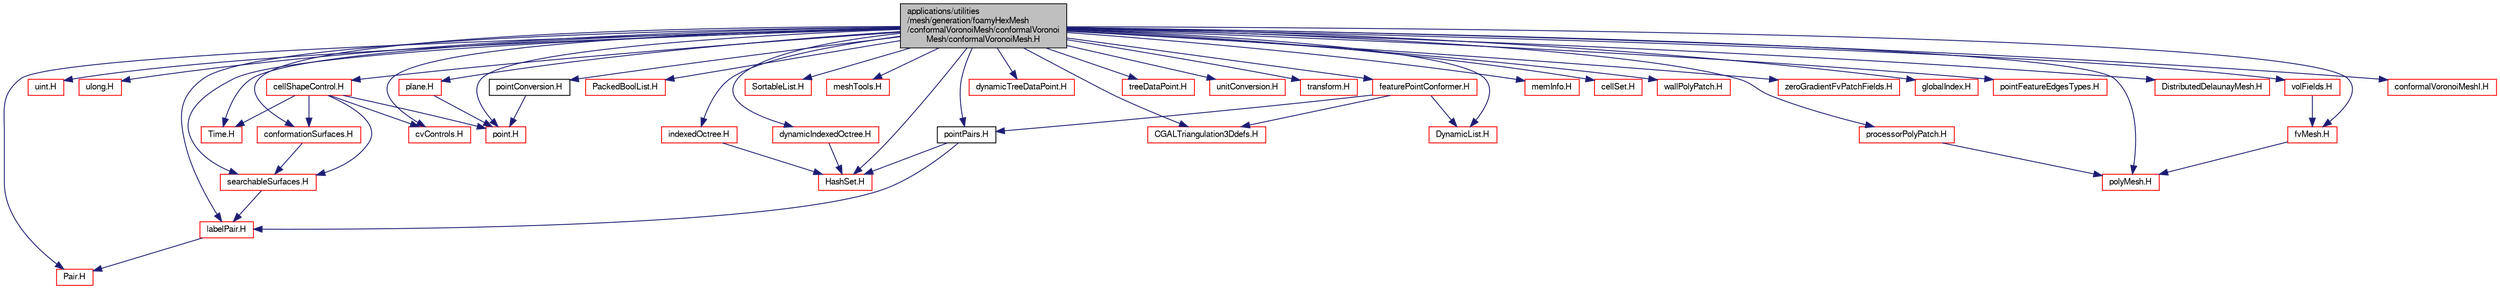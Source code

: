 digraph "applications/utilities/mesh/generation/foamyHexMesh/conformalVoronoiMesh/conformalVoronoiMesh/conformalVoronoiMesh.H"
{
  bgcolor="transparent";
  edge [fontname="FreeSans",fontsize="10",labelfontname="FreeSans",labelfontsize="10"];
  node [fontname="FreeSans",fontsize="10",shape=record];
  Node0 [label="applications/utilities\l/mesh/generation/foamyHexMesh\l/conformalVoronoiMesh/conformalVoronoi\lMesh/conformalVoronoiMesh.H",height=0.2,width=0.4,color="black", fillcolor="grey75", style="filled", fontcolor="black"];
  Node0 -> Node1 [color="midnightblue",fontsize="10",style="solid",fontname="FreeSans"];
  Node1 [label="CGALTriangulation3Ddefs.H",height=0.2,width=0.4,color="red",URL="$a18170.html",tooltip="CGAL data structures used for 3D Delaunay meshing. "];
  Node0 -> Node147 [color="midnightblue",fontsize="10",style="solid",fontname="FreeSans"];
  Node147 [label="uint.H",height=0.2,width=0.4,color="red",URL="$a12401.html",tooltip="System unsigned integer. "];
  Node0 -> Node189 [color="midnightblue",fontsize="10",style="solid",fontname="FreeSans"];
  Node189 [label="ulong.H",height=0.2,width=0.4,color="red",URL="$a12413.html",tooltip="System unsigned long. "];
  Node0 -> Node190 [color="midnightblue",fontsize="10",style="solid",fontname="FreeSans"];
  Node190 [label="searchableSurfaces.H",height=0.2,width=0.4,color="red",URL="$a07832.html"];
  Node190 -> Node206 [color="midnightblue",fontsize="10",style="solid",fontname="FreeSans"];
  Node206 [label="labelPair.H",height=0.2,width=0.4,color="red",URL="$a12431.html"];
  Node206 -> Node207 [color="midnightblue",fontsize="10",style="solid",fontname="FreeSans"];
  Node207 [label="Pair.H",height=0.2,width=0.4,color="red",URL="$a12434.html"];
  Node0 -> Node209 [color="midnightblue",fontsize="10",style="solid",fontname="FreeSans"];
  Node209 [label="conformationSurfaces.H",height=0.2,width=0.4,color="red",URL="$a18275.html"];
  Node209 -> Node190 [color="midnightblue",fontsize="10",style="solid",fontname="FreeSans"];
  Node0 -> Node237 [color="midnightblue",fontsize="10",style="solid",fontname="FreeSans"];
  Node237 [label="cellShapeControl.H",height=0.2,width=0.4,color="red",URL="$a18053.html"];
  Node237 -> Node93 [color="midnightblue",fontsize="10",style="solid",fontname="FreeSans"];
  Node93 [label="point.H",height=0.2,width=0.4,color="red",URL="$a12059.html"];
  Node237 -> Node238 [color="midnightblue",fontsize="10",style="solid",fontname="FreeSans"];
  Node238 [label="Time.H",height=0.2,width=0.4,color="red",URL="$a09311.html"];
  Node237 -> Node190 [color="midnightblue",fontsize="10",style="solid",fontname="FreeSans"];
  Node237 -> Node209 [color="midnightblue",fontsize="10",style="solid",fontname="FreeSans"];
  Node237 -> Node417 [color="midnightblue",fontsize="10",style="solid",fontname="FreeSans"];
  Node417 [label="cvControls.H",height=0.2,width=0.4,color="red",URL="$a18284.html"];
  Node0 -> Node417 [color="midnightblue",fontsize="10",style="solid",fontname="FreeSans"];
  Node0 -> Node60 [color="midnightblue",fontsize="10",style="solid",fontname="FreeSans"];
  Node60 [label="DynamicList.H",height=0.2,width=0.4,color="red",URL="$a08633.html"];
  Node0 -> Node312 [color="midnightblue",fontsize="10",style="solid",fontname="FreeSans"];
  Node312 [label="PackedBoolList.H",height=0.2,width=0.4,color="red",URL="$a08696.html"];
  Node0 -> Node238 [color="midnightblue",fontsize="10",style="solid",fontname="FreeSans"];
  Node0 -> Node286 [color="midnightblue",fontsize="10",style="solid",fontname="FreeSans"];
  Node286 [label="polyMesh.H",height=0.2,width=0.4,color="red",URL="$a11630.html"];
  Node0 -> Node173 [color="midnightblue",fontsize="10",style="solid",fontname="FreeSans"];
  Node173 [label="plane.H",height=0.2,width=0.4,color="red",URL="$a12056.html"];
  Node173 -> Node93 [color="midnightblue",fontsize="10",style="solid",fontname="FreeSans"];
  Node0 -> Node420 [color="midnightblue",fontsize="10",style="solid",fontname="FreeSans"];
  Node420 [label="SortableList.H",height=0.2,width=0.4,color="red",URL="$a08738.html"];
  Node0 -> Node365 [color="midnightblue",fontsize="10",style="solid",fontname="FreeSans"];
  Node365 [label="meshTools.H",height=0.2,width=0.4,color="red",URL="$a07670.html"];
  Node0 -> Node421 [color="midnightblue",fontsize="10",style="solid",fontname="FreeSans"];
  Node421 [label="dynamicIndexedOctree.H",height=0.2,width=0.4,color="red",URL="$a08372.html"];
  Node421 -> Node216 [color="midnightblue",fontsize="10",style="solid",fontname="FreeSans"];
  Node216 [label="HashSet.H",height=0.2,width=0.4,color="red",URL="$a08471.html"];
  Node0 -> Node422 [color="midnightblue",fontsize="10",style="solid",fontname="FreeSans"];
  Node422 [label="dynamicTreeDataPoint.H",height=0.2,width=0.4,color="red",URL="$a08381.html"];
  Node0 -> Node220 [color="midnightblue",fontsize="10",style="solid",fontname="FreeSans"];
  Node220 [label="indexedOctree.H",height=0.2,width=0.4,color="red",URL="$a08387.html"];
  Node220 -> Node216 [color="midnightblue",fontsize="10",style="solid",fontname="FreeSans"];
  Node0 -> Node228 [color="midnightblue",fontsize="10",style="solid",fontname="FreeSans"];
  Node228 [label="treeDataPoint.H",height=0.2,width=0.4,color="red",URL="$a07562.html"];
  Node0 -> Node186 [color="midnightblue",fontsize="10",style="solid",fontname="FreeSans"];
  Node186 [label="unitConversion.H",height=0.2,width=0.4,color="red",URL="$a10280.html",tooltip="Unit conversion functions. "];
  Node0 -> Node405 [color="midnightblue",fontsize="10",style="solid",fontname="FreeSans"];
  Node405 [label="transform.H",height=0.2,width=0.4,color="red",URL="$a12779.html",tooltip="3D tensor transformation operations. "];
  Node0 -> Node423 [color="midnightblue",fontsize="10",style="solid",fontname="FreeSans"];
  Node423 [label="volFields.H",height=0.2,width=0.4,color="red",URL="$a02750.html"];
  Node423 -> Node285 [color="midnightblue",fontsize="10",style="solid",fontname="FreeSans"];
  Node285 [label="fvMesh.H",height=0.2,width=0.4,color="red",URL="$a03533.html"];
  Node285 -> Node286 [color="midnightblue",fontsize="10",style="solid",fontname="FreeSans"];
  Node0 -> Node285 [color="midnightblue",fontsize="10",style="solid",fontname="FreeSans"];
  Node0 -> Node206 [color="midnightblue",fontsize="10",style="solid",fontname="FreeSans"];
  Node0 -> Node216 [color="midnightblue",fontsize="10",style="solid",fontname="FreeSans"];
  Node0 -> Node435 [color="midnightblue",fontsize="10",style="solid",fontname="FreeSans"];
  Node435 [label="memInfo.H",height=0.2,width=0.4,color="red",URL="$a12908.html"];
  Node0 -> Node93 [color="midnightblue",fontsize="10",style="solid",fontname="FreeSans"];
  Node0 -> Node363 [color="midnightblue",fontsize="10",style="solid",fontname="FreeSans"];
  Node363 [label="cellSet.H",height=0.2,width=0.4,color="red",URL="$a08117.html"];
  Node0 -> Node439 [color="midnightblue",fontsize="10",style="solid",fontname="FreeSans"];
  Node439 [label="wallPolyPatch.H",height=0.2,width=0.4,color="red",URL="$a11747.html"];
  Node0 -> Node440 [color="midnightblue",fontsize="10",style="solid",fontname="FreeSans"];
  Node440 [label="processorPolyPatch.H",height=0.2,width=0.4,color="red",URL="$a11717.html"];
  Node440 -> Node286 [color="midnightblue",fontsize="10",style="solid",fontname="FreeSans"];
  Node0 -> Node441 [color="midnightblue",fontsize="10",style="solid",fontname="FreeSans"];
  Node441 [label="zeroGradientFvPatchFields.H",height=0.2,width=0.4,color="red",URL="$a01547.html"];
  Node0 -> Node56 [color="midnightblue",fontsize="10",style="solid",fontname="FreeSans"];
  Node56 [label="globalIndex.H",height=0.2,width=0.4,color="red",URL="$a11522.html"];
  Node0 -> Node443 [color="midnightblue",fontsize="10",style="solid",fontname="FreeSans"];
  Node443 [label="pointFeatureEdgesTypes.H",height=0.2,width=0.4,color="red",URL="$a18218.html"];
  Node0 -> Node444 [color="midnightblue",fontsize="10",style="solid",fontname="FreeSans"];
  Node444 [label="pointConversion.H",height=0.2,width=0.4,color="black",URL="$a18269.html"];
  Node444 -> Node93 [color="midnightblue",fontsize="10",style="solid",fontname="FreeSans"];
  Node0 -> Node207 [color="midnightblue",fontsize="10",style="solid",fontname="FreeSans"];
  Node0 -> Node281 [color="midnightblue",fontsize="10",style="solid",fontname="FreeSans"];
  Node281 [label="DistributedDelaunayMesh.H",height=0.2,width=0.4,color="red",URL="$a18305.html"];
  Node0 -> Node445 [color="midnightblue",fontsize="10",style="solid",fontname="FreeSans"];
  Node445 [label="featurePointConformer.H",height=0.2,width=0.4,color="red",URL="$a18206.html"];
  Node445 -> Node1 [color="midnightblue",fontsize="10",style="solid",fontname="FreeSans"];
  Node445 -> Node60 [color="midnightblue",fontsize="10",style="solid",fontname="FreeSans"];
  Node445 -> Node446 [color="midnightblue",fontsize="10",style="solid",fontname="FreeSans"];
  Node446 [label="pointPairs.H",height=0.2,width=0.4,color="black",URL="$a18374.html"];
  Node446 -> Node206 [color="midnightblue",fontsize="10",style="solid",fontname="FreeSans"];
  Node446 -> Node216 [color="midnightblue",fontsize="10",style="solid",fontname="FreeSans"];
  Node0 -> Node446 [color="midnightblue",fontsize="10",style="solid",fontname="FreeSans"];
  Node0 -> Node448 [color="midnightblue",fontsize="10",style="solid",fontname="FreeSans"];
  Node448 [label="conformalVoronoiMeshI.H",height=0.2,width=0.4,color="red",URL="$a18191.html"];
}
